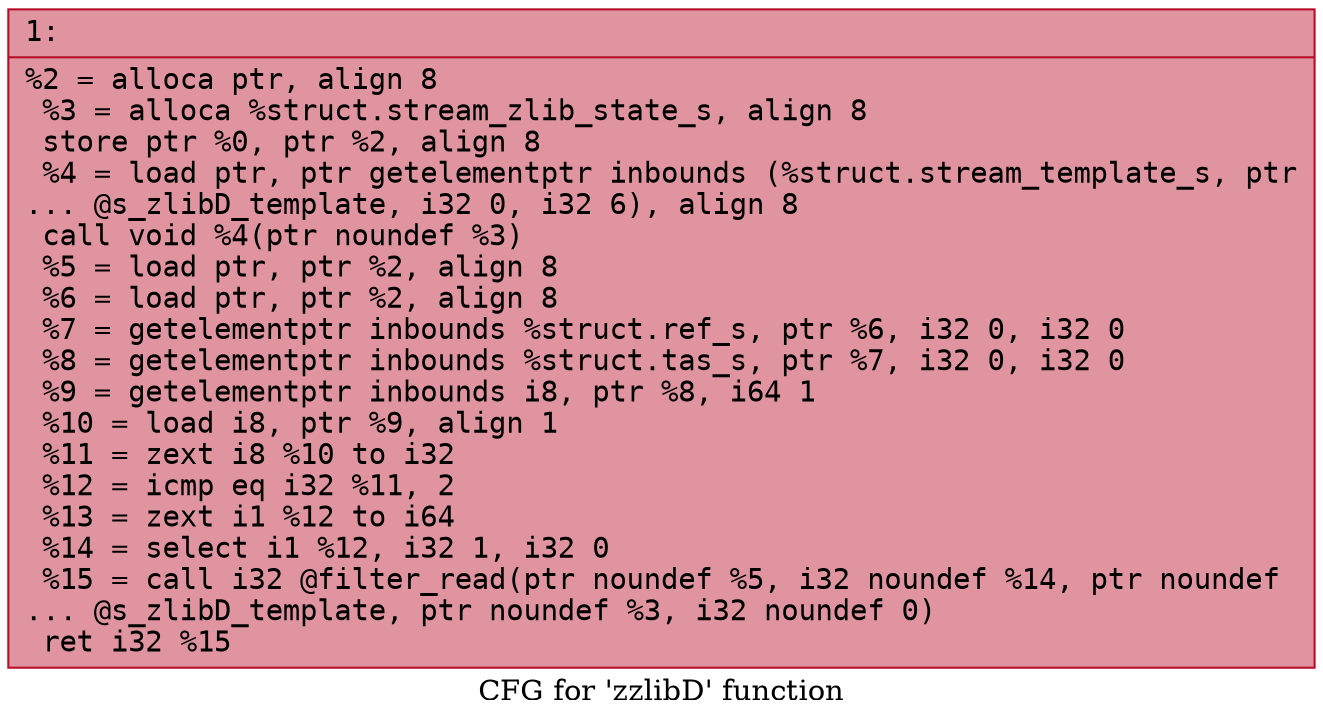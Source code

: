 digraph "CFG for 'zzlibD' function" {
	label="CFG for 'zzlibD' function";

	Node0x600000f59f40 [shape=record,color="#b70d28ff", style=filled, fillcolor="#b70d2870" fontname="Courier",label="{1:\l|  %2 = alloca ptr, align 8\l  %3 = alloca %struct.stream_zlib_state_s, align 8\l  store ptr %0, ptr %2, align 8\l  %4 = load ptr, ptr getelementptr inbounds (%struct.stream_template_s, ptr\l... @s_zlibD_template, i32 0, i32 6), align 8\l  call void %4(ptr noundef %3)\l  %5 = load ptr, ptr %2, align 8\l  %6 = load ptr, ptr %2, align 8\l  %7 = getelementptr inbounds %struct.ref_s, ptr %6, i32 0, i32 0\l  %8 = getelementptr inbounds %struct.tas_s, ptr %7, i32 0, i32 0\l  %9 = getelementptr inbounds i8, ptr %8, i64 1\l  %10 = load i8, ptr %9, align 1\l  %11 = zext i8 %10 to i32\l  %12 = icmp eq i32 %11, 2\l  %13 = zext i1 %12 to i64\l  %14 = select i1 %12, i32 1, i32 0\l  %15 = call i32 @filter_read(ptr noundef %5, i32 noundef %14, ptr noundef\l... @s_zlibD_template, ptr noundef %3, i32 noundef 0)\l  ret i32 %15\l}"];
}
